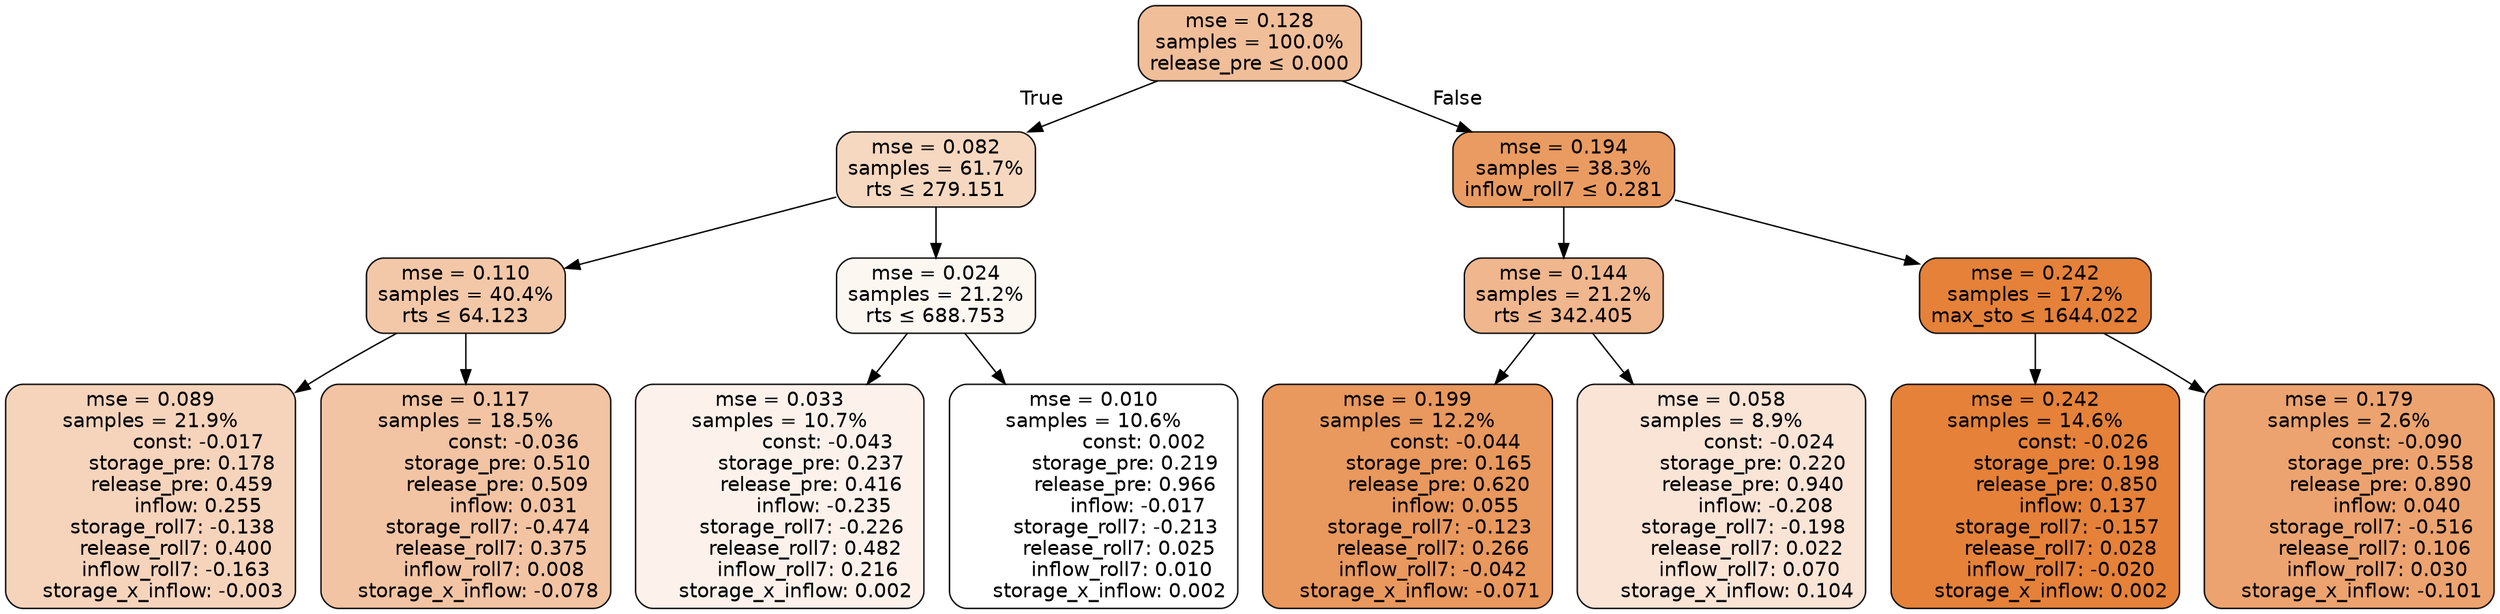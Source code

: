 digraph tree {
bgcolor="transparent"
node [shape=rectangle, style="filled, rounded", color="black", fontname=helvetica] ;
edge [fontname=helvetica] ;
	"0" [label="mse = 0.128
samples = 100.0%
release_pre &le; 0.000", fillcolor="#f1be9a"]
	"1" [label="mse = 0.082
samples = 61.7%
rts &le; 279.151", fillcolor="#f6d8c1"]
	"2" [label="mse = 0.110
samples = 40.4%
rts &le; 64.123", fillcolor="#f3c8a9"]
	"3" [label="mse = 0.089
samples = 21.9%
               const: -0.017
          storage_pre: 0.178
          release_pre: 0.459
               inflow: 0.255
       storage_roll7: -0.138
        release_roll7: 0.400
        inflow_roll7: -0.163
    storage_x_inflow: -0.003", fillcolor="#f6d4bc"]
	"4" [label="mse = 0.117
samples = 18.5%
               const: -0.036
          storage_pre: 0.510
          release_pre: 0.509
               inflow: 0.031
       storage_roll7: -0.474
        release_roll7: 0.375
         inflow_roll7: 0.008
    storage_x_inflow: -0.078", fillcolor="#f3c4a3"]
	"5" [label="mse = 0.024
samples = 21.2%
rts &le; 688.753", fillcolor="#fdf7f2"]
	"6" [label="mse = 0.033
samples = 10.7%
               const: -0.043
          storage_pre: 0.237
          release_pre: 0.416
              inflow: -0.235
       storage_roll7: -0.226
        release_roll7: 0.482
         inflow_roll7: 0.216
     storage_x_inflow: 0.002", fillcolor="#fcf2eb"]
	"7" [label="mse = 0.010
samples = 10.6%
                const: 0.002
          storage_pre: 0.219
          release_pre: 0.966
              inflow: -0.017
       storage_roll7: -0.213
        release_roll7: 0.025
         inflow_roll7: 0.010
     storage_x_inflow: 0.002", fillcolor="#ffffff"]
	"8" [label="mse = 0.194
samples = 38.3%
inflow_roll7 &le; 0.281", fillcolor="#ea9b61"]
	"9" [label="mse = 0.144
samples = 21.2%
rts &le; 342.405", fillcolor="#f0b68d"]
	"10" [label="mse = 0.199
samples = 12.2%
               const: -0.044
          storage_pre: 0.165
          release_pre: 0.620
               inflow: 0.055
       storage_roll7: -0.123
        release_roll7: 0.266
        inflow_roll7: -0.042
    storage_x_inflow: -0.071", fillcolor="#e9985e"]
	"11" [label="mse = 0.058
samples = 8.9%
               const: -0.024
          storage_pre: 0.220
          release_pre: 0.940
              inflow: -0.208
       storage_roll7: -0.198
        release_roll7: 0.022
         inflow_roll7: 0.070
     storage_x_inflow: 0.104", fillcolor="#f9e4d6"]
	"12" [label="mse = 0.242
samples = 17.2%
max_sto &le; 1644.022", fillcolor="#e58139"]
	"13" [label="mse = 0.242
samples = 14.6%
               const: -0.026
          storage_pre: 0.198
          release_pre: 0.850
               inflow: 0.137
       storage_roll7: -0.157
        release_roll7: 0.028
        inflow_roll7: -0.020
     storage_x_inflow: 0.002", fillcolor="#e58139"]
	"14" [label="mse = 0.179
samples = 2.6%
               const: -0.090
          storage_pre: 0.558
          release_pre: 0.890
               inflow: 0.040
       storage_roll7: -0.516
        release_roll7: 0.106
         inflow_roll7: 0.030
    storage_x_inflow: -0.101", fillcolor="#eca36f"]

	"0" -> "1" [labeldistance=2.5, labelangle=45, headlabel="True"]
	"1" -> "2"
	"2" -> "3"
	"2" -> "4"
	"1" -> "5"
	"5" -> "6"
	"5" -> "7"
	"0" -> "8" [labeldistance=2.5, labelangle=-45, headlabel="False"]
	"8" -> "9"
	"9" -> "10"
	"9" -> "11"
	"8" -> "12"
	"12" -> "13"
	"12" -> "14"
}